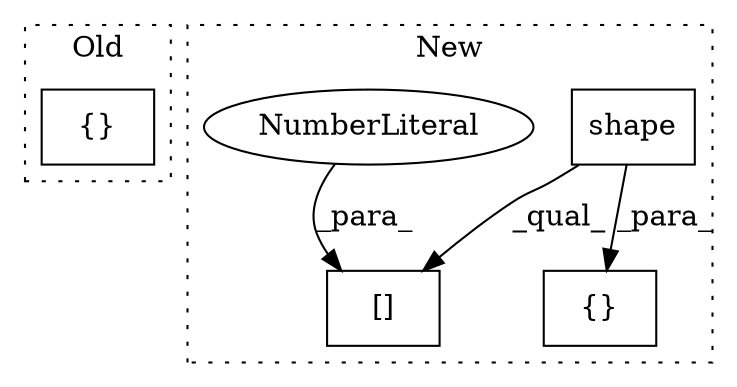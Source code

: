digraph G {
subgraph cluster0 {
1 [label="{}" a="4" s="3197,3255" l="1,1" shape="box"];
label = "Old";
style="dotted";
}
subgraph cluster1 {
2 [label="shape" a="32" s="2830,2842" l="6,1" shape="box"];
3 [label="{}" a="4" s="2801,2871" l="1,1" shape="box"];
4 [label="[]" a="2" s="2819,2845" l="25,1" shape="box"];
5 [label="NumberLiteral" a="34" s="2844" l="1" shape="ellipse"];
label = "New";
style="dotted";
}
2 -> 3 [label="_para_"];
2 -> 4 [label="_qual_"];
5 -> 4 [label="_para_"];
}